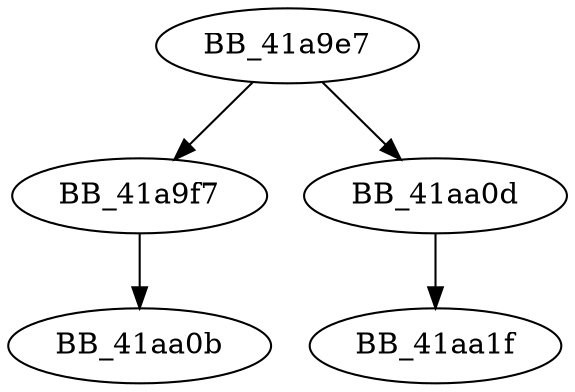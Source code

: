 DiGraph ___crtCreateSemaphoreExW{
BB_41a9e7->BB_41a9f7
BB_41a9e7->BB_41aa0d
BB_41a9f7->BB_41aa0b
BB_41aa0d->BB_41aa1f
}
